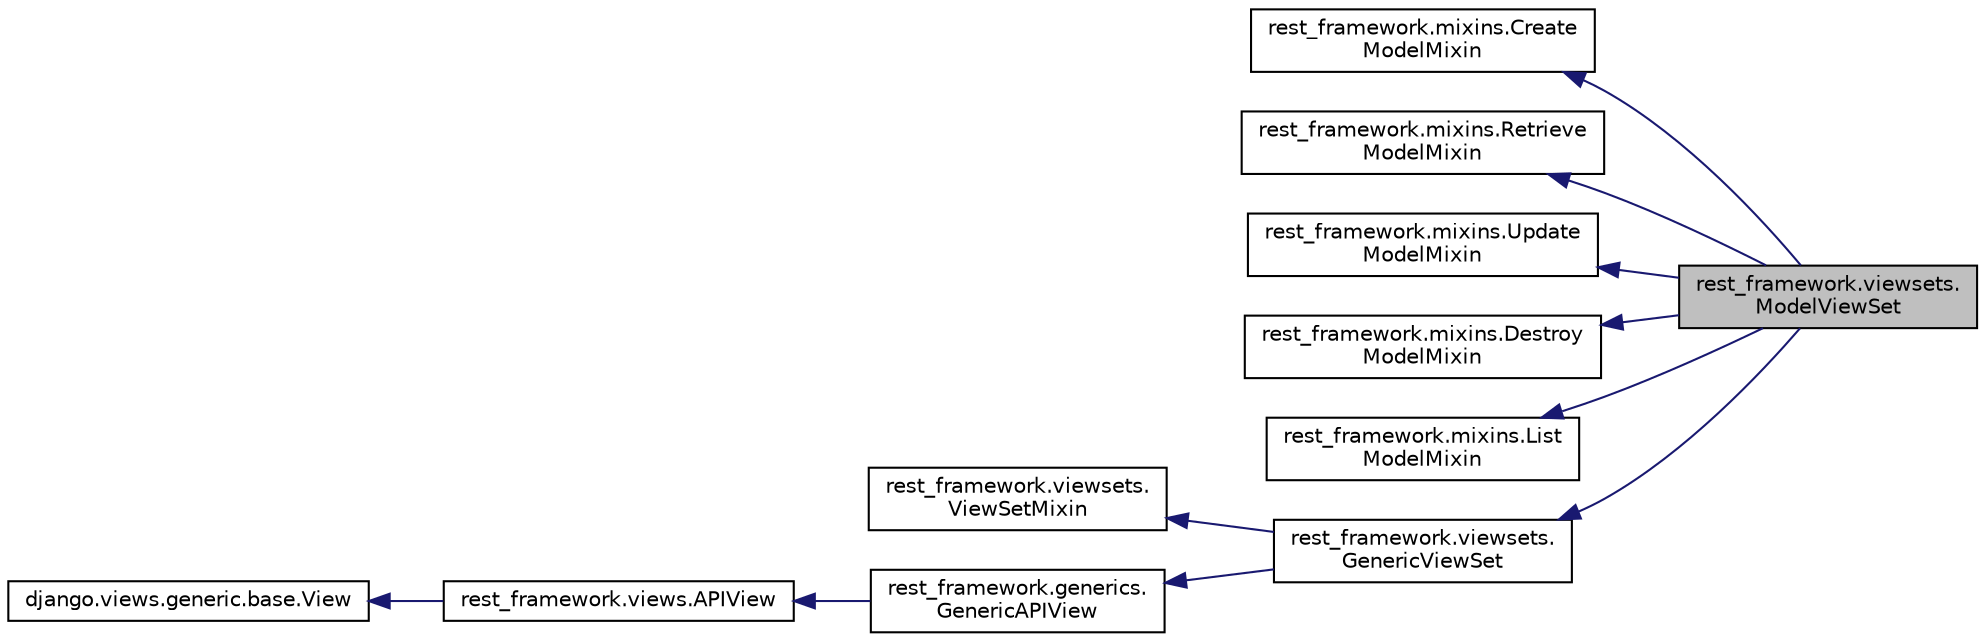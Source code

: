 digraph "rest_framework.viewsets.ModelViewSet"
{
 // LATEX_PDF_SIZE
  edge [fontname="Helvetica",fontsize="10",labelfontname="Helvetica",labelfontsize="10"];
  node [fontname="Helvetica",fontsize="10",shape=record];
  rankdir="LR";
  Node1 [label="rest_framework.viewsets.\lModelViewSet",height=0.2,width=0.4,color="black", fillcolor="grey75", style="filled", fontcolor="black",tooltip=" "];
  Node2 -> Node1 [dir="back",color="midnightblue",fontsize="10",style="solid",fontname="Helvetica"];
  Node2 [label="rest_framework.mixins.Create\lModelMixin",height=0.2,width=0.4,color="black", fillcolor="white", style="filled",URL="$classrest__framework_1_1mixins_1_1_create_model_mixin.html",tooltip=" "];
  Node3 -> Node1 [dir="back",color="midnightblue",fontsize="10",style="solid",fontname="Helvetica"];
  Node3 [label="rest_framework.mixins.Retrieve\lModelMixin",height=0.2,width=0.4,color="black", fillcolor="white", style="filled",URL="$classrest__framework_1_1mixins_1_1_retrieve_model_mixin.html",tooltip=" "];
  Node4 -> Node1 [dir="back",color="midnightblue",fontsize="10",style="solid",fontname="Helvetica"];
  Node4 [label="rest_framework.mixins.Update\lModelMixin",height=0.2,width=0.4,color="black", fillcolor="white", style="filled",URL="$classrest__framework_1_1mixins_1_1_update_model_mixin.html",tooltip=" "];
  Node5 -> Node1 [dir="back",color="midnightblue",fontsize="10",style="solid",fontname="Helvetica"];
  Node5 [label="rest_framework.mixins.Destroy\lModelMixin",height=0.2,width=0.4,color="black", fillcolor="white", style="filled",URL="$classrest__framework_1_1mixins_1_1_destroy_model_mixin.html",tooltip=" "];
  Node6 -> Node1 [dir="back",color="midnightblue",fontsize="10",style="solid",fontname="Helvetica"];
  Node6 [label="rest_framework.mixins.List\lModelMixin",height=0.2,width=0.4,color="black", fillcolor="white", style="filled",URL="$classrest__framework_1_1mixins_1_1_list_model_mixin.html",tooltip=" "];
  Node7 -> Node1 [dir="back",color="midnightblue",fontsize="10",style="solid",fontname="Helvetica"];
  Node7 [label="rest_framework.viewsets.\lGenericViewSet",height=0.2,width=0.4,color="black", fillcolor="white", style="filled",URL="$classrest__framework_1_1viewsets_1_1_generic_view_set.html",tooltip=" "];
  Node8 -> Node7 [dir="back",color="midnightblue",fontsize="10",style="solid",fontname="Helvetica"];
  Node8 [label="rest_framework.viewsets.\lViewSetMixin",height=0.2,width=0.4,color="black", fillcolor="white", style="filled",URL="$classrest__framework_1_1viewsets_1_1_view_set_mixin.html",tooltip=" "];
  Node9 -> Node7 [dir="back",color="midnightblue",fontsize="10",style="solid",fontname="Helvetica"];
  Node9 [label="rest_framework.generics.\lGenericAPIView",height=0.2,width=0.4,color="black", fillcolor="white", style="filled",URL="$classrest__framework_1_1generics_1_1_generic_a_p_i_view.html",tooltip=" "];
  Node10 -> Node9 [dir="back",color="midnightblue",fontsize="10",style="solid",fontname="Helvetica"];
  Node10 [label="rest_framework.views.APIView",height=0.2,width=0.4,color="black", fillcolor="white", style="filled",URL="$classrest__framework_1_1views_1_1_a_p_i_view.html",tooltip=" "];
  Node11 -> Node10 [dir="back",color="midnightblue",fontsize="10",style="solid",fontname="Helvetica"];
  Node11 [label="django.views.generic.base.View",height=0.2,width=0.4,color="black", fillcolor="white", style="filled",URL="$classdjango_1_1views_1_1generic_1_1base_1_1_view.html",tooltip=" "];
}
